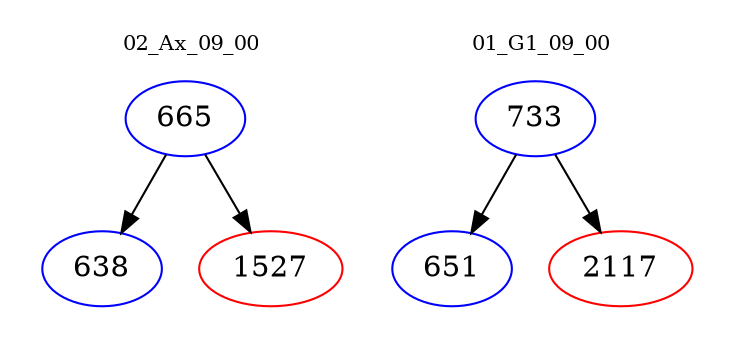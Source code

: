 digraph{
subgraph cluster_0 {
color = white
label = "02_Ax_09_00";
fontsize=10;
T0_665 [label="665", color="blue"]
T0_665 -> T0_638 [color="black"]
T0_638 [label="638", color="blue"]
T0_665 -> T0_1527 [color="black"]
T0_1527 [label="1527", color="red"]
}
subgraph cluster_1 {
color = white
label = "01_G1_09_00";
fontsize=10;
T1_733 [label="733", color="blue"]
T1_733 -> T1_651 [color="black"]
T1_651 [label="651", color="blue"]
T1_733 -> T1_2117 [color="black"]
T1_2117 [label="2117", color="red"]
}
}
